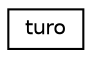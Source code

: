 digraph "Graphical Class Hierarchy"
{
 // LATEX_PDF_SIZE
  edge [fontname="Helvetica",fontsize="10",labelfontname="Helvetica",labelfontsize="10"];
  node [fontname="Helvetica",fontsize="10",shape=record];
  rankdir="LR";
  Node0 [label="turo",height=0.2,width=0.4,color="black", fillcolor="white", style="filled",URL="$structturo.html",tooltip="turo type"];
}
